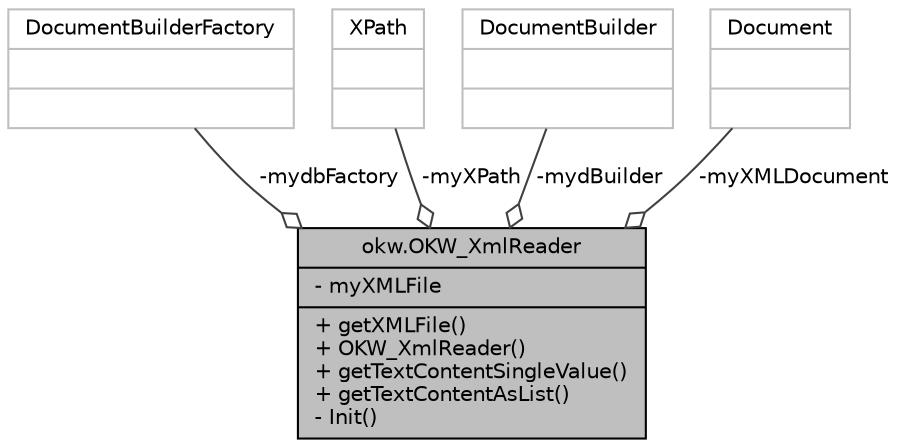 digraph "okw.OKW_XmlReader"
{
 // INTERACTIVE_SVG=YES
 // LATEX_PDF_SIZE
  edge [fontname="Helvetica",fontsize="10",labelfontname="Helvetica",labelfontsize="10"];
  node [fontname="Helvetica",fontsize="10",shape=record];
  Node1 [label="{okw.OKW_XmlReader\n|- myXMLFile\l|+ getXMLFile()\l+ OKW_XmlReader()\l+ getTextContentSingleValue()\l+ getTextContentAsList()\l- Init()\l}",height=0.2,width=0.4,color="black", fillcolor="grey75", style="filled", fontcolor="black",tooltip=" "];
  Node2 -> Node1 [color="grey25",fontsize="10",style="solid",label=" -mydbFactory" ,arrowhead="odiamond",fontname="Helvetica"];
  Node2 [label="{DocumentBuilderFactory\n||}",height=0.2,width=0.4,color="grey75", fillcolor="white", style="filled",tooltip=" "];
  Node3 -> Node1 [color="grey25",fontsize="10",style="solid",label=" -myXPath" ,arrowhead="odiamond",fontname="Helvetica"];
  Node3 [label="{XPath\n||}",height=0.2,width=0.4,color="grey75", fillcolor="white", style="filled",tooltip=" "];
  Node4 -> Node1 [color="grey25",fontsize="10",style="solid",label=" -mydBuilder" ,arrowhead="odiamond",fontname="Helvetica"];
  Node4 [label="{DocumentBuilder\n||}",height=0.2,width=0.4,color="grey75", fillcolor="white", style="filled",tooltip=" "];
  Node5 -> Node1 [color="grey25",fontsize="10",style="solid",label=" -myXMLDocument" ,arrowhead="odiamond",fontname="Helvetica"];
  Node5 [label="{Document\n||}",height=0.2,width=0.4,color="grey75", fillcolor="white", style="filled",tooltip=" "];
}
